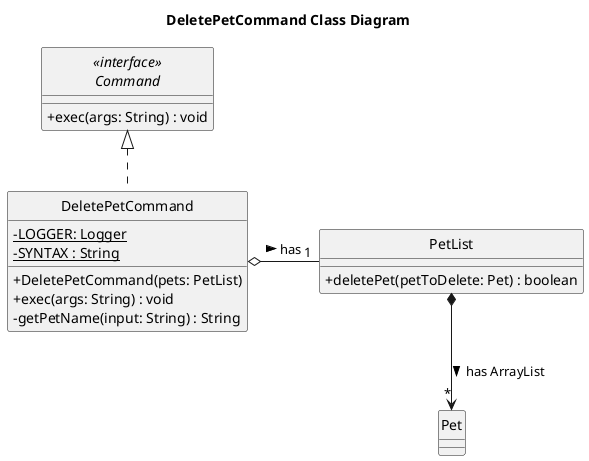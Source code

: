 @startuml
skinparam classAttributeIconSize 0
hide circle

title DeletePetCommand Class Diagram

interface "<<interface>>\nCommand" as Command {
    + exec(args: String) : void
}

class DeletePetCommand {
    - {static} LOGGER: Logger
    - {static} SYNTAX : String
    + DeletePetCommand(pets: PetList)
    + exec(args: String) : void
    - getPetName(input: String) : String
}

class PetList {
    + deletePet(petToDelete: Pet) : boolean
}

class Pet {

}

Command <|.. DeletePetCommand

DeletePetCommand o-- "1" PetList : has >

PetList *--> "*" Pet : has ArrayList >


DeletePetCommand -right[hidden]- PetList


@enduml